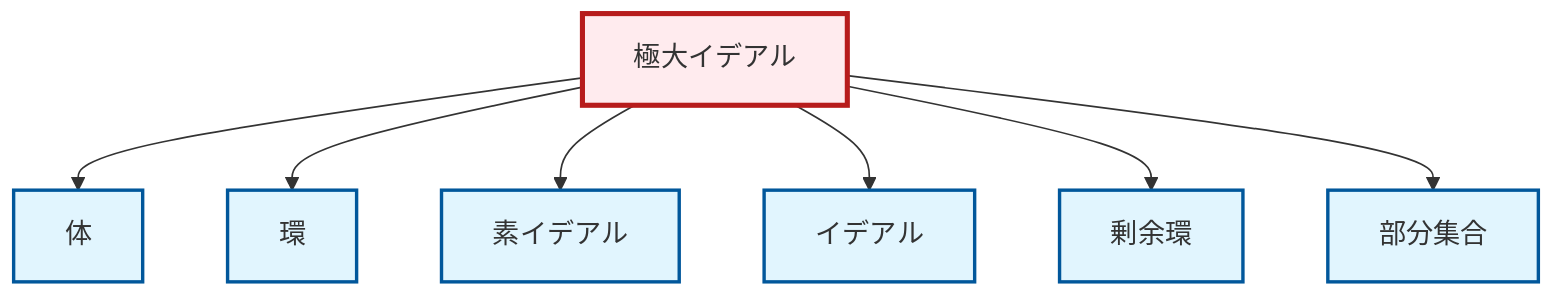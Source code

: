graph TD
    classDef definition fill:#e1f5fe,stroke:#01579b,stroke-width:2px
    classDef theorem fill:#f3e5f5,stroke:#4a148c,stroke-width:2px
    classDef axiom fill:#fff3e0,stroke:#e65100,stroke-width:2px
    classDef example fill:#e8f5e9,stroke:#1b5e20,stroke-width:2px
    classDef current fill:#ffebee,stroke:#b71c1c,stroke-width:3px
    def-ring["環"]:::definition
    def-subset["部分集合"]:::definition
    def-prime-ideal["素イデアル"]:::definition
    def-field["体"]:::definition
    def-quotient-ring["剰余環"]:::definition
    def-maximal-ideal["極大イデアル"]:::definition
    def-ideal["イデアル"]:::definition
    def-maximal-ideal --> def-field
    def-maximal-ideal --> def-ring
    def-maximal-ideal --> def-prime-ideal
    def-maximal-ideal --> def-ideal
    def-maximal-ideal --> def-quotient-ring
    def-maximal-ideal --> def-subset
    class def-maximal-ideal current